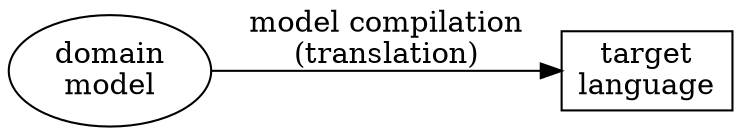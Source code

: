 digraph {
    rankdir=LR;
domain [label="domain\nmodel"];
target [label="target\nlanguage",shape=box];
domain -> target [label="model compilation\n(translation)"];
}

digraph {
    rankdir=LR;
Object -> MObject [label="subclass"];
}

digraph {
    rankdir=LR;
MObject -> MPrimitive -> MNumber -> MInteger;
MPrimitive -> MString;
MPrimitive -> MSymbol;
}


